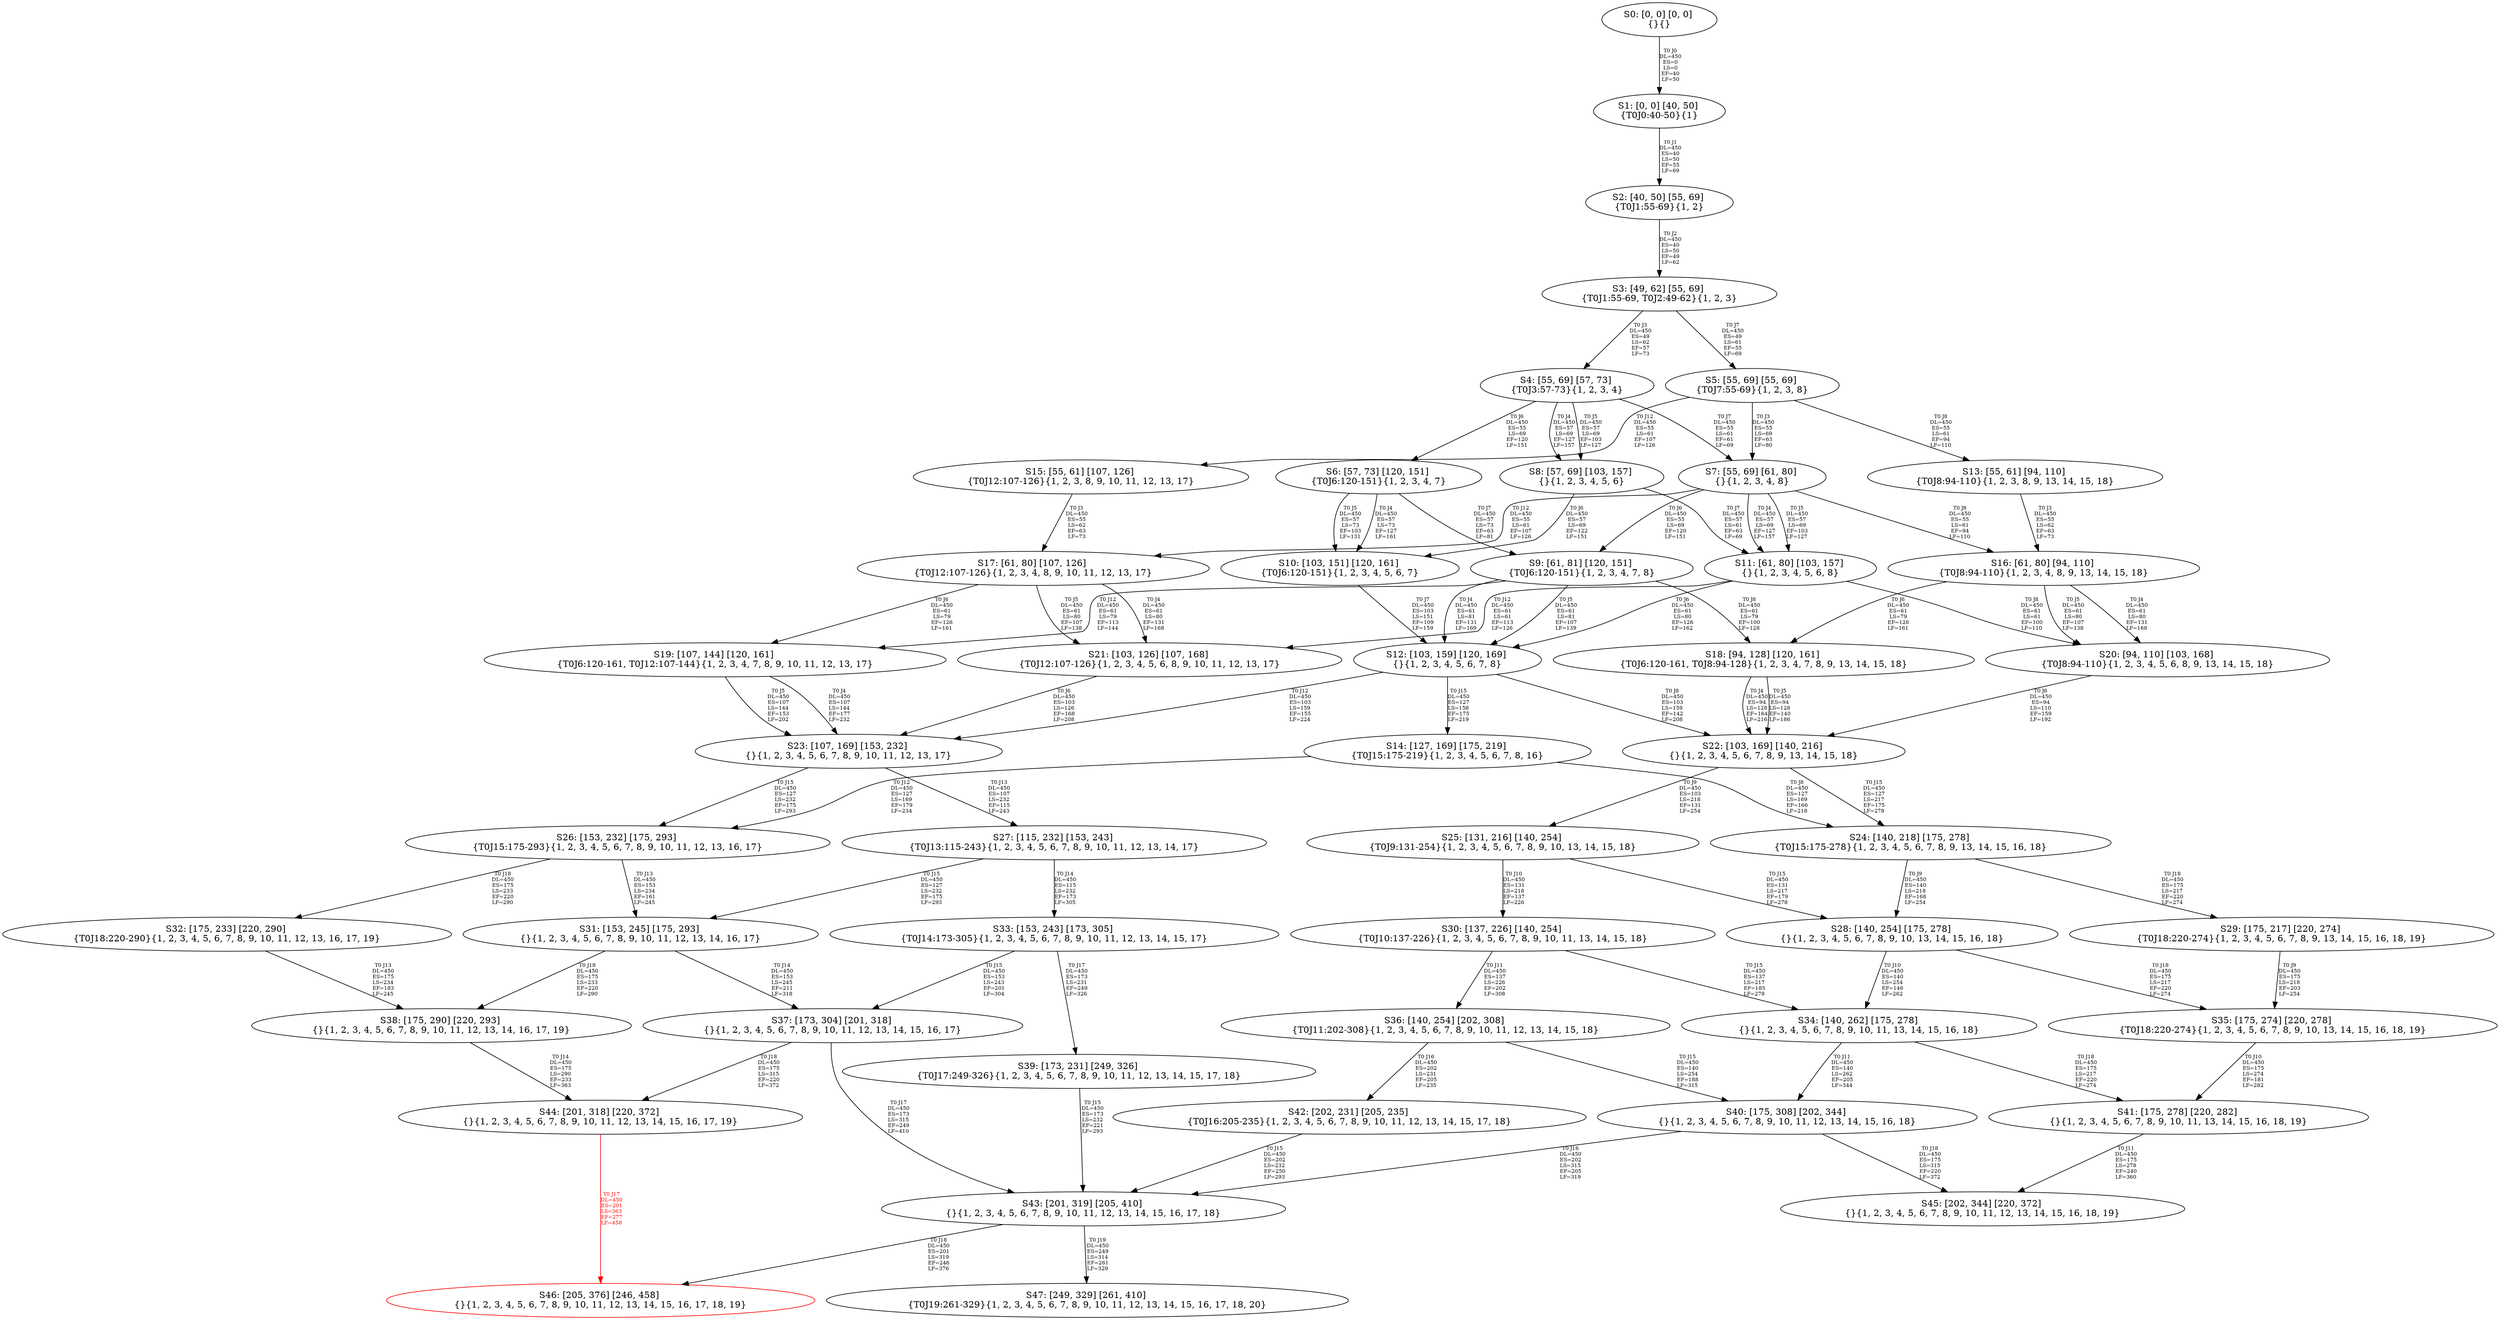 digraph {
	S0[label="S0: [0, 0] [0, 0] \n{}{}"];
	S1[label="S1: [0, 0] [40, 50] \n{T0J0:40-50}{1}"];
	S2[label="S2: [40, 50] [55, 69] \n{T0J1:55-69}{1, 2}"];
	S3[label="S3: [49, 62] [55, 69] \n{T0J1:55-69, T0J2:49-62}{1, 2, 3}"];
	S4[label="S4: [55, 69] [57, 73] \n{T0J3:57-73}{1, 2, 3, 4}"];
	S5[label="S5: [55, 69] [55, 69] \n{T0J7:55-69}{1, 2, 3, 8}"];
	S6[label="S6: [57, 73] [120, 151] \n{T0J6:120-151}{1, 2, 3, 4, 7}"];
	S7[label="S7: [55, 69] [61, 80] \n{}{1, 2, 3, 4, 8}"];
	S8[label="S8: [57, 69] [103, 157] \n{}{1, 2, 3, 4, 5, 6}"];
	S9[label="S9: [61, 81] [120, 151] \n{T0J6:120-151}{1, 2, 3, 4, 7, 8}"];
	S10[label="S10: [103, 151] [120, 161] \n{T0J6:120-151}{1, 2, 3, 4, 5, 6, 7}"];
	S11[label="S11: [61, 80] [103, 157] \n{}{1, 2, 3, 4, 5, 6, 8}"];
	S12[label="S12: [103, 159] [120, 169] \n{}{1, 2, 3, 4, 5, 6, 7, 8}"];
	S13[label="S13: [55, 61] [94, 110] \n{T0J8:94-110}{1, 2, 3, 8, 9, 13, 14, 15, 18}"];
	S14[label="S14: [127, 169] [175, 219] \n{T0J15:175-219}{1, 2, 3, 4, 5, 6, 7, 8, 16}"];
	S15[label="S15: [55, 61] [107, 126] \n{T0J12:107-126}{1, 2, 3, 8, 9, 10, 11, 12, 13, 17}"];
	S16[label="S16: [61, 80] [94, 110] \n{T0J8:94-110}{1, 2, 3, 4, 8, 9, 13, 14, 15, 18}"];
	S17[label="S17: [61, 80] [107, 126] \n{T0J12:107-126}{1, 2, 3, 4, 8, 9, 10, 11, 12, 13, 17}"];
	S18[label="S18: [94, 128] [120, 161] \n{T0J6:120-161, T0J8:94-128}{1, 2, 3, 4, 7, 8, 9, 13, 14, 15, 18}"];
	S19[label="S19: [107, 144] [120, 161] \n{T0J6:120-161, T0J12:107-144}{1, 2, 3, 4, 7, 8, 9, 10, 11, 12, 13, 17}"];
	S20[label="S20: [94, 110] [103, 168] \n{T0J8:94-110}{1, 2, 3, 4, 5, 6, 8, 9, 13, 14, 15, 18}"];
	S21[label="S21: [103, 126] [107, 168] \n{T0J12:107-126}{1, 2, 3, 4, 5, 6, 8, 9, 10, 11, 12, 13, 17}"];
	S22[label="S22: [103, 169] [140, 216] \n{}{1, 2, 3, 4, 5, 6, 7, 8, 9, 13, 14, 15, 18}"];
	S23[label="S23: [107, 169] [153, 232] \n{}{1, 2, 3, 4, 5, 6, 7, 8, 9, 10, 11, 12, 13, 17}"];
	S24[label="S24: [140, 218] [175, 278] \n{T0J15:175-278}{1, 2, 3, 4, 5, 6, 7, 8, 9, 13, 14, 15, 16, 18}"];
	S25[label="S25: [131, 216] [140, 254] \n{T0J9:131-254}{1, 2, 3, 4, 5, 6, 7, 8, 9, 10, 13, 14, 15, 18}"];
	S26[label="S26: [153, 232] [175, 293] \n{T0J15:175-293}{1, 2, 3, 4, 5, 6, 7, 8, 9, 10, 11, 12, 13, 16, 17}"];
	S27[label="S27: [115, 232] [153, 243] \n{T0J13:115-243}{1, 2, 3, 4, 5, 6, 7, 8, 9, 10, 11, 12, 13, 14, 17}"];
	S28[label="S28: [140, 254] [175, 278] \n{}{1, 2, 3, 4, 5, 6, 7, 8, 9, 10, 13, 14, 15, 16, 18}"];
	S29[label="S29: [175, 217] [220, 274] \n{T0J18:220-274}{1, 2, 3, 4, 5, 6, 7, 8, 9, 13, 14, 15, 16, 18, 19}"];
	S30[label="S30: [137, 226] [140, 254] \n{T0J10:137-226}{1, 2, 3, 4, 5, 6, 7, 8, 9, 10, 11, 13, 14, 15, 18}"];
	S31[label="S31: [153, 245] [175, 293] \n{}{1, 2, 3, 4, 5, 6, 7, 8, 9, 10, 11, 12, 13, 14, 16, 17}"];
	S32[label="S32: [175, 233] [220, 290] \n{T0J18:220-290}{1, 2, 3, 4, 5, 6, 7, 8, 9, 10, 11, 12, 13, 16, 17, 19}"];
	S33[label="S33: [153, 243] [173, 305] \n{T0J14:173-305}{1, 2, 3, 4, 5, 6, 7, 8, 9, 10, 11, 12, 13, 14, 15, 17}"];
	S34[label="S34: [140, 262] [175, 278] \n{}{1, 2, 3, 4, 5, 6, 7, 8, 9, 10, 11, 13, 14, 15, 16, 18}"];
	S35[label="S35: [175, 274] [220, 278] \n{T0J18:220-274}{1, 2, 3, 4, 5, 6, 7, 8, 9, 10, 13, 14, 15, 16, 18, 19}"];
	S36[label="S36: [140, 254] [202, 308] \n{T0J11:202-308}{1, 2, 3, 4, 5, 6, 7, 8, 9, 10, 11, 12, 13, 14, 15, 18}"];
	S37[label="S37: [173, 304] [201, 318] \n{}{1, 2, 3, 4, 5, 6, 7, 8, 9, 10, 11, 12, 13, 14, 15, 16, 17}"];
	S38[label="S38: [175, 290] [220, 293] \n{}{1, 2, 3, 4, 5, 6, 7, 8, 9, 10, 11, 12, 13, 14, 16, 17, 19}"];
	S39[label="S39: [173, 231] [249, 326] \n{T0J17:249-326}{1, 2, 3, 4, 5, 6, 7, 8, 9, 10, 11, 12, 13, 14, 15, 17, 18}"];
	S40[label="S40: [175, 308] [202, 344] \n{}{1, 2, 3, 4, 5, 6, 7, 8, 9, 10, 11, 12, 13, 14, 15, 16, 18}"];
	S41[label="S41: [175, 278] [220, 282] \n{}{1, 2, 3, 4, 5, 6, 7, 8, 9, 10, 11, 13, 14, 15, 16, 18, 19}"];
	S42[label="S42: [202, 231] [205, 235] \n{T0J16:205-235}{1, 2, 3, 4, 5, 6, 7, 8, 9, 10, 11, 12, 13, 14, 15, 17, 18}"];
	S43[label="S43: [201, 319] [205, 410] \n{}{1, 2, 3, 4, 5, 6, 7, 8, 9, 10, 11, 12, 13, 14, 15, 16, 17, 18}"];
	S44[label="S44: [201, 318] [220, 372] \n{}{1, 2, 3, 4, 5, 6, 7, 8, 9, 10, 11, 12, 13, 14, 15, 16, 17, 19}"];
	S45[label="S45: [202, 344] [220, 372] \n{}{1, 2, 3, 4, 5, 6, 7, 8, 9, 10, 11, 12, 13, 14, 15, 16, 18, 19}"];
	S46[label="S46: [205, 376] [246, 458] \n{}{1, 2, 3, 4, 5, 6, 7, 8, 9, 10, 11, 12, 13, 14, 15, 16, 17, 18, 19}"];
	S47[label="S47: [249, 329] [261, 410] \n{T0J19:261-329}{1, 2, 3, 4, 5, 6, 7, 8, 9, 10, 11, 12, 13, 14, 15, 16, 17, 18, 20}"];
	S0 -> S1[label="T0 J0\nDL=450\nES=0\nLS=0\nEF=40\nLF=50",fontsize=8];
	S1 -> S2[label="T0 J1\nDL=450\nES=40\nLS=50\nEF=55\nLF=69",fontsize=8];
	S2 -> S3[label="T0 J2\nDL=450\nES=40\nLS=50\nEF=49\nLF=62",fontsize=8];
	S3 -> S4[label="T0 J3\nDL=450\nES=49\nLS=62\nEF=57\nLF=73",fontsize=8];
	S3 -> S5[label="T0 J7\nDL=450\nES=49\nLS=61\nEF=55\nLF=69",fontsize=8];
	S4 -> S8[label="T0 J4\nDL=450\nES=57\nLS=69\nEF=127\nLF=157",fontsize=8];
	S4 -> S8[label="T0 J5\nDL=450\nES=57\nLS=69\nEF=103\nLF=127",fontsize=8];
	S4 -> S6[label="T0 J6\nDL=450\nES=55\nLS=69\nEF=120\nLF=151",fontsize=8];
	S4 -> S7[label="T0 J7\nDL=450\nES=55\nLS=61\nEF=61\nLF=69",fontsize=8];
	S5 -> S7[label="T0 J3\nDL=450\nES=55\nLS=69\nEF=63\nLF=80",fontsize=8];
	S5 -> S13[label="T0 J8\nDL=450\nES=55\nLS=61\nEF=94\nLF=110",fontsize=8];
	S5 -> S15[label="T0 J12\nDL=450\nES=55\nLS=61\nEF=107\nLF=126",fontsize=8];
	S6 -> S10[label="T0 J4\nDL=450\nES=57\nLS=73\nEF=127\nLF=161",fontsize=8];
	S6 -> S10[label="T0 J5\nDL=450\nES=57\nLS=73\nEF=103\nLF=131",fontsize=8];
	S6 -> S9[label="T0 J7\nDL=450\nES=57\nLS=73\nEF=63\nLF=81",fontsize=8];
	S7 -> S11[label="T0 J4\nDL=450\nES=57\nLS=69\nEF=127\nLF=157",fontsize=8];
	S7 -> S11[label="T0 J5\nDL=450\nES=57\nLS=69\nEF=103\nLF=127",fontsize=8];
	S7 -> S9[label="T0 J6\nDL=450\nES=55\nLS=69\nEF=120\nLF=151",fontsize=8];
	S7 -> S16[label="T0 J8\nDL=450\nES=55\nLS=61\nEF=94\nLF=110",fontsize=8];
	S7 -> S17[label="T0 J12\nDL=450\nES=55\nLS=61\nEF=107\nLF=126",fontsize=8];
	S8 -> S10[label="T0 J6\nDL=450\nES=57\nLS=69\nEF=122\nLF=151",fontsize=8];
	S8 -> S11[label="T0 J7\nDL=450\nES=57\nLS=61\nEF=63\nLF=69",fontsize=8];
	S9 -> S12[label="T0 J4\nDL=450\nES=61\nLS=81\nEF=131\nLF=169",fontsize=8];
	S9 -> S12[label="T0 J5\nDL=450\nES=61\nLS=81\nEF=107\nLF=139",fontsize=8];
	S9 -> S18[label="T0 J8\nDL=450\nES=61\nLS=79\nEF=100\nLF=128",fontsize=8];
	S9 -> S19[label="T0 J12\nDL=450\nES=61\nLS=79\nEF=113\nLF=144",fontsize=8];
	S10 -> S12[label="T0 J7\nDL=450\nES=103\nLS=151\nEF=109\nLF=159",fontsize=8];
	S11 -> S12[label="T0 J6\nDL=450\nES=61\nLS=80\nEF=126\nLF=162",fontsize=8];
	S11 -> S20[label="T0 J8\nDL=450\nES=61\nLS=61\nEF=100\nLF=110",fontsize=8];
	S11 -> S21[label="T0 J12\nDL=450\nES=61\nLS=61\nEF=113\nLF=126",fontsize=8];
	S12 -> S22[label="T0 J8\nDL=450\nES=103\nLS=159\nEF=142\nLF=208",fontsize=8];
	S12 -> S23[label="T0 J12\nDL=450\nES=103\nLS=159\nEF=155\nLF=224",fontsize=8];
	S12 -> S14[label="T0 J15\nDL=450\nES=127\nLS=158\nEF=175\nLF=219",fontsize=8];
	S13 -> S16[label="T0 J3\nDL=450\nES=55\nLS=62\nEF=63\nLF=73",fontsize=8];
	S14 -> S24[label="T0 J8\nDL=450\nES=127\nLS=169\nEF=166\nLF=218",fontsize=8];
	S14 -> S26[label="T0 J12\nDL=450\nES=127\nLS=169\nEF=179\nLF=234",fontsize=8];
	S15 -> S17[label="T0 J3\nDL=450\nES=55\nLS=62\nEF=63\nLF=73",fontsize=8];
	S16 -> S20[label="T0 J4\nDL=450\nES=61\nLS=80\nEF=131\nLF=168",fontsize=8];
	S16 -> S20[label="T0 J5\nDL=450\nES=61\nLS=80\nEF=107\nLF=138",fontsize=8];
	S16 -> S18[label="T0 J6\nDL=450\nES=61\nLS=79\nEF=126\nLF=161",fontsize=8];
	S17 -> S21[label="T0 J4\nDL=450\nES=61\nLS=80\nEF=131\nLF=168",fontsize=8];
	S17 -> S21[label="T0 J5\nDL=450\nES=61\nLS=80\nEF=107\nLF=138",fontsize=8];
	S17 -> S19[label="T0 J6\nDL=450\nES=61\nLS=79\nEF=126\nLF=161",fontsize=8];
	S18 -> S22[label="T0 J4\nDL=450\nES=94\nLS=128\nEF=164\nLF=216",fontsize=8];
	S18 -> S22[label="T0 J5\nDL=450\nES=94\nLS=128\nEF=140\nLF=186",fontsize=8];
	S19 -> S23[label="T0 J4\nDL=450\nES=107\nLS=144\nEF=177\nLF=232",fontsize=8];
	S19 -> S23[label="T0 J5\nDL=450\nES=107\nLS=144\nEF=153\nLF=202",fontsize=8];
	S20 -> S22[label="T0 J6\nDL=450\nES=94\nLS=110\nEF=159\nLF=192",fontsize=8];
	S21 -> S23[label="T0 J6\nDL=450\nES=103\nLS=126\nEF=168\nLF=208",fontsize=8];
	S22 -> S25[label="T0 J9\nDL=450\nES=103\nLS=218\nEF=131\nLF=254",fontsize=8];
	S22 -> S24[label="T0 J15\nDL=450\nES=127\nLS=217\nEF=175\nLF=278",fontsize=8];
	S23 -> S27[label="T0 J13\nDL=450\nES=107\nLS=232\nEF=115\nLF=243",fontsize=8];
	S23 -> S26[label="T0 J15\nDL=450\nES=127\nLS=232\nEF=175\nLF=293",fontsize=8];
	S24 -> S28[label="T0 J9\nDL=450\nES=140\nLS=218\nEF=168\nLF=254",fontsize=8];
	S24 -> S29[label="T0 J18\nDL=450\nES=175\nLS=217\nEF=220\nLF=274",fontsize=8];
	S25 -> S30[label="T0 J10\nDL=450\nES=131\nLS=218\nEF=137\nLF=226",fontsize=8];
	S25 -> S28[label="T0 J15\nDL=450\nES=131\nLS=217\nEF=179\nLF=278",fontsize=8];
	S26 -> S31[label="T0 J13\nDL=450\nES=153\nLS=234\nEF=161\nLF=245",fontsize=8];
	S26 -> S32[label="T0 J18\nDL=450\nES=175\nLS=233\nEF=220\nLF=290",fontsize=8];
	S27 -> S33[label="T0 J14\nDL=450\nES=115\nLS=232\nEF=173\nLF=305",fontsize=8];
	S27 -> S31[label="T0 J15\nDL=450\nES=127\nLS=232\nEF=175\nLF=293",fontsize=8];
	S28 -> S34[label="T0 J10\nDL=450\nES=140\nLS=254\nEF=146\nLF=262",fontsize=8];
	S28 -> S35[label="T0 J18\nDL=450\nES=175\nLS=217\nEF=220\nLF=274",fontsize=8];
	S29 -> S35[label="T0 J9\nDL=450\nES=175\nLS=218\nEF=203\nLF=254",fontsize=8];
	S30 -> S36[label="T0 J11\nDL=450\nES=137\nLS=226\nEF=202\nLF=308",fontsize=8];
	S30 -> S34[label="T0 J15\nDL=450\nES=137\nLS=217\nEF=185\nLF=278",fontsize=8];
	S31 -> S37[label="T0 J14\nDL=450\nES=153\nLS=245\nEF=211\nLF=318",fontsize=8];
	S31 -> S38[label="T0 J18\nDL=450\nES=175\nLS=233\nEF=220\nLF=290",fontsize=8];
	S32 -> S38[label="T0 J13\nDL=450\nES=175\nLS=234\nEF=183\nLF=245",fontsize=8];
	S33 -> S37[label="T0 J15\nDL=450\nES=153\nLS=243\nEF=201\nLF=304",fontsize=8];
	S33 -> S39[label="T0 J17\nDL=450\nES=173\nLS=231\nEF=249\nLF=326",fontsize=8];
	S34 -> S40[label="T0 J11\nDL=450\nES=140\nLS=262\nEF=205\nLF=344",fontsize=8];
	S34 -> S41[label="T0 J18\nDL=450\nES=175\nLS=217\nEF=220\nLF=274",fontsize=8];
	S35 -> S41[label="T0 J10\nDL=450\nES=175\nLS=274\nEF=181\nLF=282",fontsize=8];
	S36 -> S40[label="T0 J15\nDL=450\nES=140\nLS=254\nEF=188\nLF=315",fontsize=8];
	S36 -> S42[label="T0 J16\nDL=450\nES=202\nLS=231\nEF=205\nLF=235",fontsize=8];
	S37 -> S43[label="T0 J17\nDL=450\nES=173\nLS=315\nEF=249\nLF=410",fontsize=8];
	S37 -> S44[label="T0 J18\nDL=450\nES=175\nLS=315\nEF=220\nLF=372",fontsize=8];
	S38 -> S44[label="T0 J14\nDL=450\nES=175\nLS=290\nEF=233\nLF=363",fontsize=8];
	S39 -> S43[label="T0 J15\nDL=450\nES=173\nLS=232\nEF=221\nLF=293",fontsize=8];
	S40 -> S43[label="T0 J16\nDL=450\nES=202\nLS=315\nEF=205\nLF=319",fontsize=8];
	S40 -> S45[label="T0 J18\nDL=450\nES=175\nLS=315\nEF=220\nLF=372",fontsize=8];
	S41 -> S45[label="T0 J11\nDL=450\nES=175\nLS=278\nEF=240\nLF=360",fontsize=8];
	S42 -> S43[label="T0 J15\nDL=450\nES=202\nLS=232\nEF=250\nLF=293",fontsize=8];
	S43 -> S46[label="T0 J18\nDL=450\nES=201\nLS=319\nEF=246\nLF=376",fontsize=8];
	S43 -> S47[label="T0 J19\nDL=450\nES=249\nLS=314\nEF=261\nLF=329",fontsize=8];
	S44 -> S46[label="T0 J17\nDL=450\nES=201\nLS=363\nEF=277\nLF=458",color=Red,fontcolor=Red,fontsize=8];
S46[color=Red];
}
